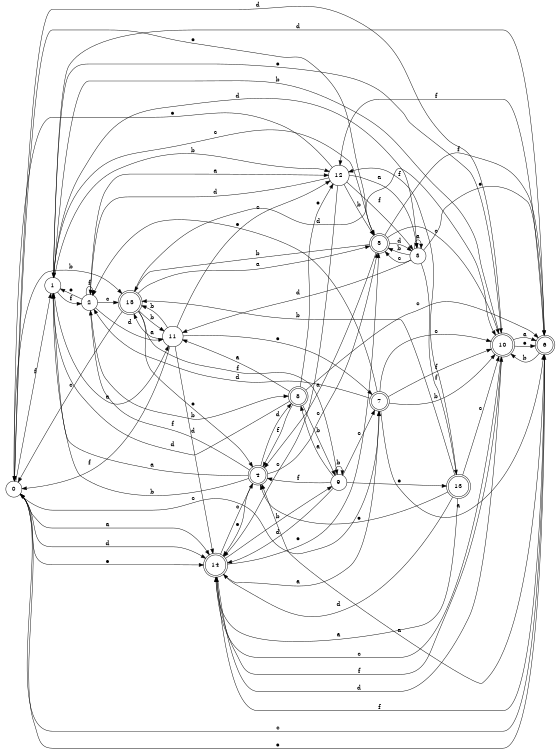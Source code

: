 digraph n13_9 {
__start0 [label="" shape="none"];

rankdir=LR;
size="8,5";

s0 [style="filled", color="black", fillcolor="white" shape="circle", label="0"];
s1 [style="filled", color="black", fillcolor="white" shape="circle", label="1"];
s2 [style="filled", color="black", fillcolor="white" shape="circle", label="2"];
s3 [style="filled", color="black", fillcolor="white" shape="circle", label="3"];
s4 [style="rounded,filled", color="black", fillcolor="white" shape="doublecircle", label="4"];
s5 [style="rounded,filled", color="black", fillcolor="white" shape="doublecircle", label="5"];
s6 [style="rounded,filled", color="black", fillcolor="white" shape="doublecircle", label="6"];
s7 [style="rounded,filled", color="black", fillcolor="white" shape="doublecircle", label="7"];
s8 [style="rounded,filled", color="black", fillcolor="white" shape="doublecircle", label="8"];
s9 [style="filled", color="black", fillcolor="white" shape="circle", label="9"];
s10 [style="rounded,filled", color="black", fillcolor="white" shape="doublecircle", label="10"];
s11 [style="filled", color="black", fillcolor="white" shape="circle", label="11"];
s12 [style="filled", color="black", fillcolor="white" shape="circle", label="12"];
s13 [style="rounded,filled", color="black", fillcolor="white" shape="doublecircle", label="13"];
s14 [style="rounded,filled", color="black", fillcolor="white" shape="doublecircle", label="14"];
s15 [style="rounded,filled", color="black", fillcolor="white" shape="doublecircle", label="15"];
s0 -> s14 [label="a"];
s0 -> s15 [label="b"];
s0 -> s7 [label="c"];
s0 -> s14 [label="d"];
s0 -> s14 [label="e"];
s0 -> s1 [label="f"];
s1 -> s11 [label="a"];
s1 -> s12 [label="b"];
s1 -> s5 [label="c"];
s1 -> s3 [label="d"];
s1 -> s10 [label="e"];
s1 -> s2 [label="f"];
s2 -> s12 [label="a"];
s2 -> s8 [label="b"];
s2 -> s15 [label="c"];
s2 -> s11 [label="d"];
s2 -> s1 [label="e"];
s2 -> s2 [label="f"];
s3 -> s3 [label="a"];
s3 -> s5 [label="b"];
s3 -> s5 [label="c"];
s3 -> s11 [label="d"];
s3 -> s6 [label="e"];
s3 -> s13 [label="f"];
s4 -> s1 [label="a"];
s4 -> s1 [label="b"];
s4 -> s5 [label="c"];
s4 -> s8 [label="d"];
s4 -> s14 [label="e"];
s4 -> s2 [label="f"];
s5 -> s4 [label="a"];
s5 -> s15 [label="b"];
s5 -> s10 [label="c"];
s5 -> s3 [label="d"];
s5 -> s0 [label="e"];
s5 -> s6 [label="f"];
s6 -> s4 [label="a"];
s6 -> s10 [label="b"];
s6 -> s0 [label="c"];
s6 -> s1 [label="d"];
s6 -> s0 [label="e"];
s6 -> s12 [label="f"];
s7 -> s6 [label="a"];
s7 -> s10 [label="b"];
s7 -> s10 [label="c"];
s7 -> s2 [label="d"];
s7 -> s2 [label="e"];
s7 -> s10 [label="f"];
s8 -> s11 [label="a"];
s8 -> s9 [label="b"];
s8 -> s6 [label="c"];
s8 -> s1 [label="d"];
s8 -> s12 [label="e"];
s8 -> s4 [label="f"];
s9 -> s8 [label="a"];
s9 -> s9 [label="b"];
s9 -> s7 [label="c"];
s9 -> s14 [label="d"];
s9 -> s13 [label="e"];
s9 -> s4 [label="f"];
s10 -> s6 [label="a"];
s10 -> s1 [label="b"];
s10 -> s14 [label="c"];
s10 -> s0 [label="d"];
s10 -> s6 [label="e"];
s10 -> s14 [label="f"];
s11 -> s15 [label="a"];
s11 -> s15 [label="b"];
s11 -> s12 [label="c"];
s11 -> s14 [label="d"];
s11 -> s7 [label="e"];
s11 -> s0 [label="f"];
s12 -> s3 [label="a"];
s12 -> s5 [label="b"];
s12 -> s14 [label="c"];
s12 -> s2 [label="d"];
s12 -> s0 [label="e"];
s12 -> s3 [label="f"];
s13 -> s14 [label="a"];
s13 -> s15 [label="b"];
s13 -> s10 [label="c"];
s13 -> s14 [label="d"];
s13 -> s4 [label="e"];
s13 -> s12 [label="f"];
s14 -> s7 [label="a"];
s14 -> s9 [label="b"];
s14 -> s4 [label="c"];
s14 -> s10 [label="d"];
s14 -> s5 [label="e"];
s14 -> s6 [label="f"];
s15 -> s5 [label="a"];
s15 -> s11 [label="b"];
s15 -> s0 [label="c"];
s15 -> s10 [label="d"];
s15 -> s4 [label="e"];
s15 -> s9 [label="f"];

}